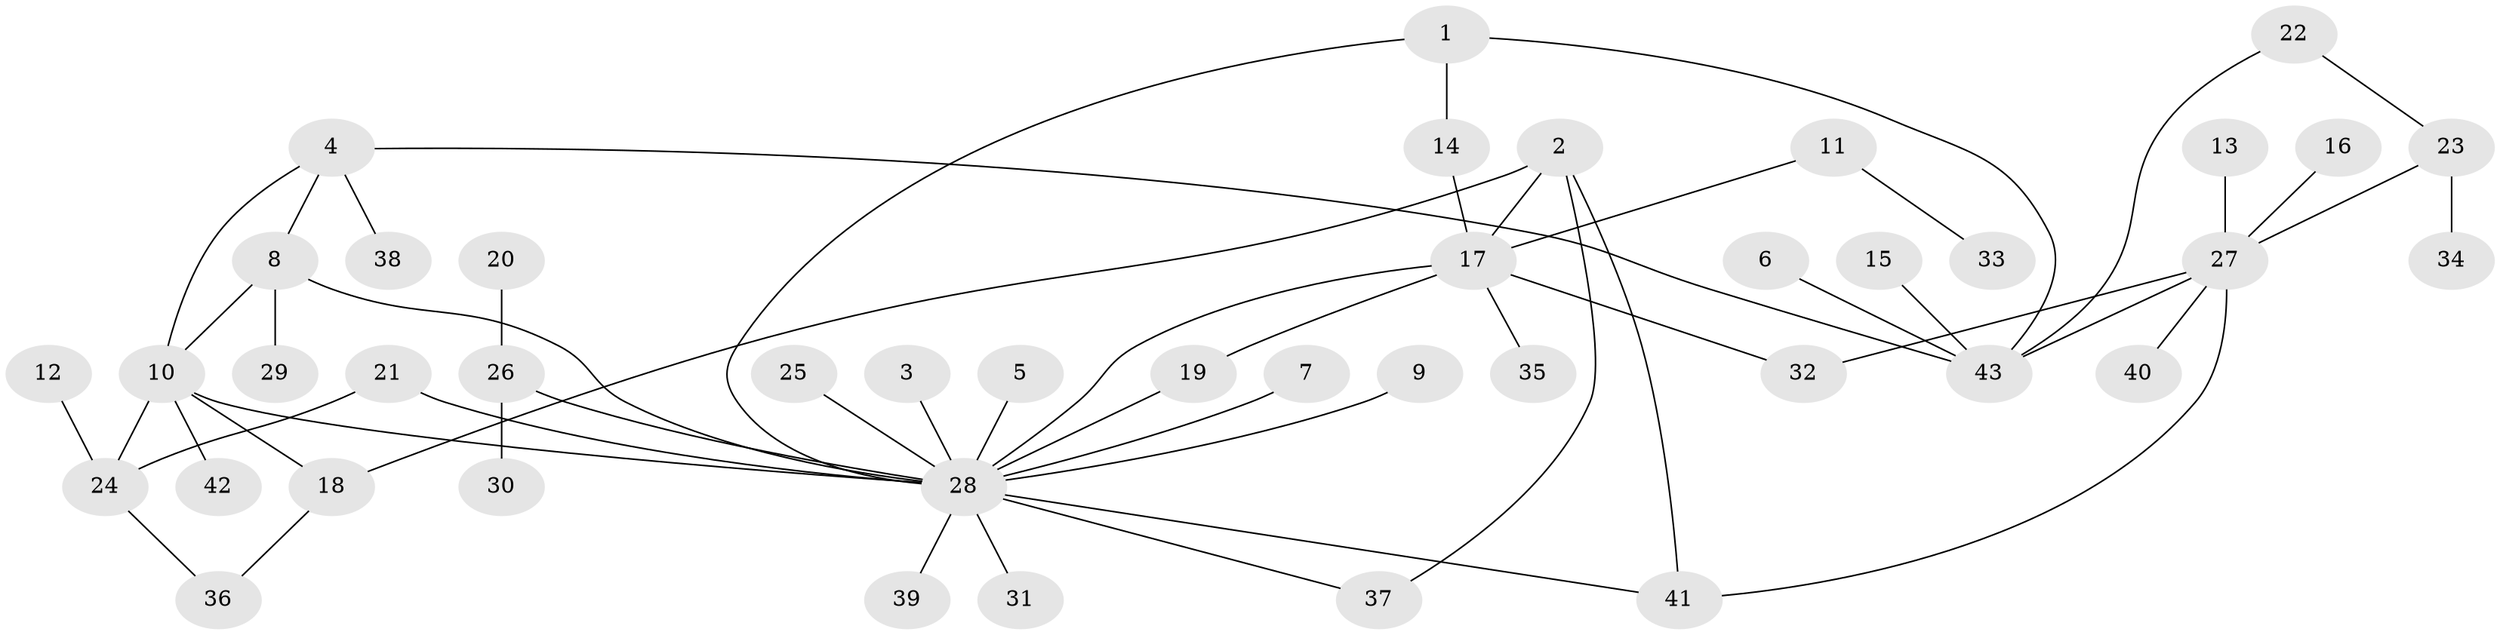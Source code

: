 // original degree distribution, {18: 0.014285714285714285, 3: 0.11428571428571428, 10: 0.014285714285714285, 8: 0.04285714285714286, 5: 0.05714285714285714, 1: 0.5428571428571428, 2: 0.2, 4: 0.014285714285714285}
// Generated by graph-tools (version 1.1) at 2025/36/03/04/25 23:36:55]
// undirected, 43 vertices, 55 edges
graph export_dot {
  node [color=gray90,style=filled];
  1;
  2;
  3;
  4;
  5;
  6;
  7;
  8;
  9;
  10;
  11;
  12;
  13;
  14;
  15;
  16;
  17;
  18;
  19;
  20;
  21;
  22;
  23;
  24;
  25;
  26;
  27;
  28;
  29;
  30;
  31;
  32;
  33;
  34;
  35;
  36;
  37;
  38;
  39;
  40;
  41;
  42;
  43;
  1 -- 14 [weight=1.0];
  1 -- 28 [weight=1.0];
  1 -- 43 [weight=1.0];
  2 -- 17 [weight=1.0];
  2 -- 18 [weight=1.0];
  2 -- 37 [weight=1.0];
  2 -- 41 [weight=1.0];
  3 -- 28 [weight=1.0];
  4 -- 8 [weight=1.0];
  4 -- 10 [weight=1.0];
  4 -- 38 [weight=1.0];
  4 -- 43 [weight=1.0];
  5 -- 28 [weight=1.0];
  6 -- 43 [weight=1.0];
  7 -- 28 [weight=1.0];
  8 -- 10 [weight=1.0];
  8 -- 28 [weight=1.0];
  8 -- 29 [weight=1.0];
  9 -- 28 [weight=1.0];
  10 -- 18 [weight=1.0];
  10 -- 24 [weight=1.0];
  10 -- 28 [weight=1.0];
  10 -- 42 [weight=1.0];
  11 -- 17 [weight=1.0];
  11 -- 33 [weight=1.0];
  12 -- 24 [weight=1.0];
  13 -- 27 [weight=1.0];
  14 -- 17 [weight=1.0];
  15 -- 43 [weight=1.0];
  16 -- 27 [weight=1.0];
  17 -- 19 [weight=1.0];
  17 -- 28 [weight=1.0];
  17 -- 32 [weight=1.0];
  17 -- 35 [weight=1.0];
  18 -- 36 [weight=1.0];
  19 -- 28 [weight=1.0];
  20 -- 26 [weight=1.0];
  21 -- 24 [weight=1.0];
  21 -- 28 [weight=1.0];
  22 -- 23 [weight=1.0];
  22 -- 43 [weight=1.0];
  23 -- 27 [weight=1.0];
  23 -- 34 [weight=1.0];
  24 -- 36 [weight=1.0];
  25 -- 28 [weight=1.0];
  26 -- 28 [weight=1.0];
  26 -- 30 [weight=1.0];
  27 -- 32 [weight=1.0];
  27 -- 40 [weight=1.0];
  27 -- 41 [weight=1.0];
  27 -- 43 [weight=1.0];
  28 -- 31 [weight=1.0];
  28 -- 37 [weight=1.0];
  28 -- 39 [weight=1.0];
  28 -- 41 [weight=1.0];
}
